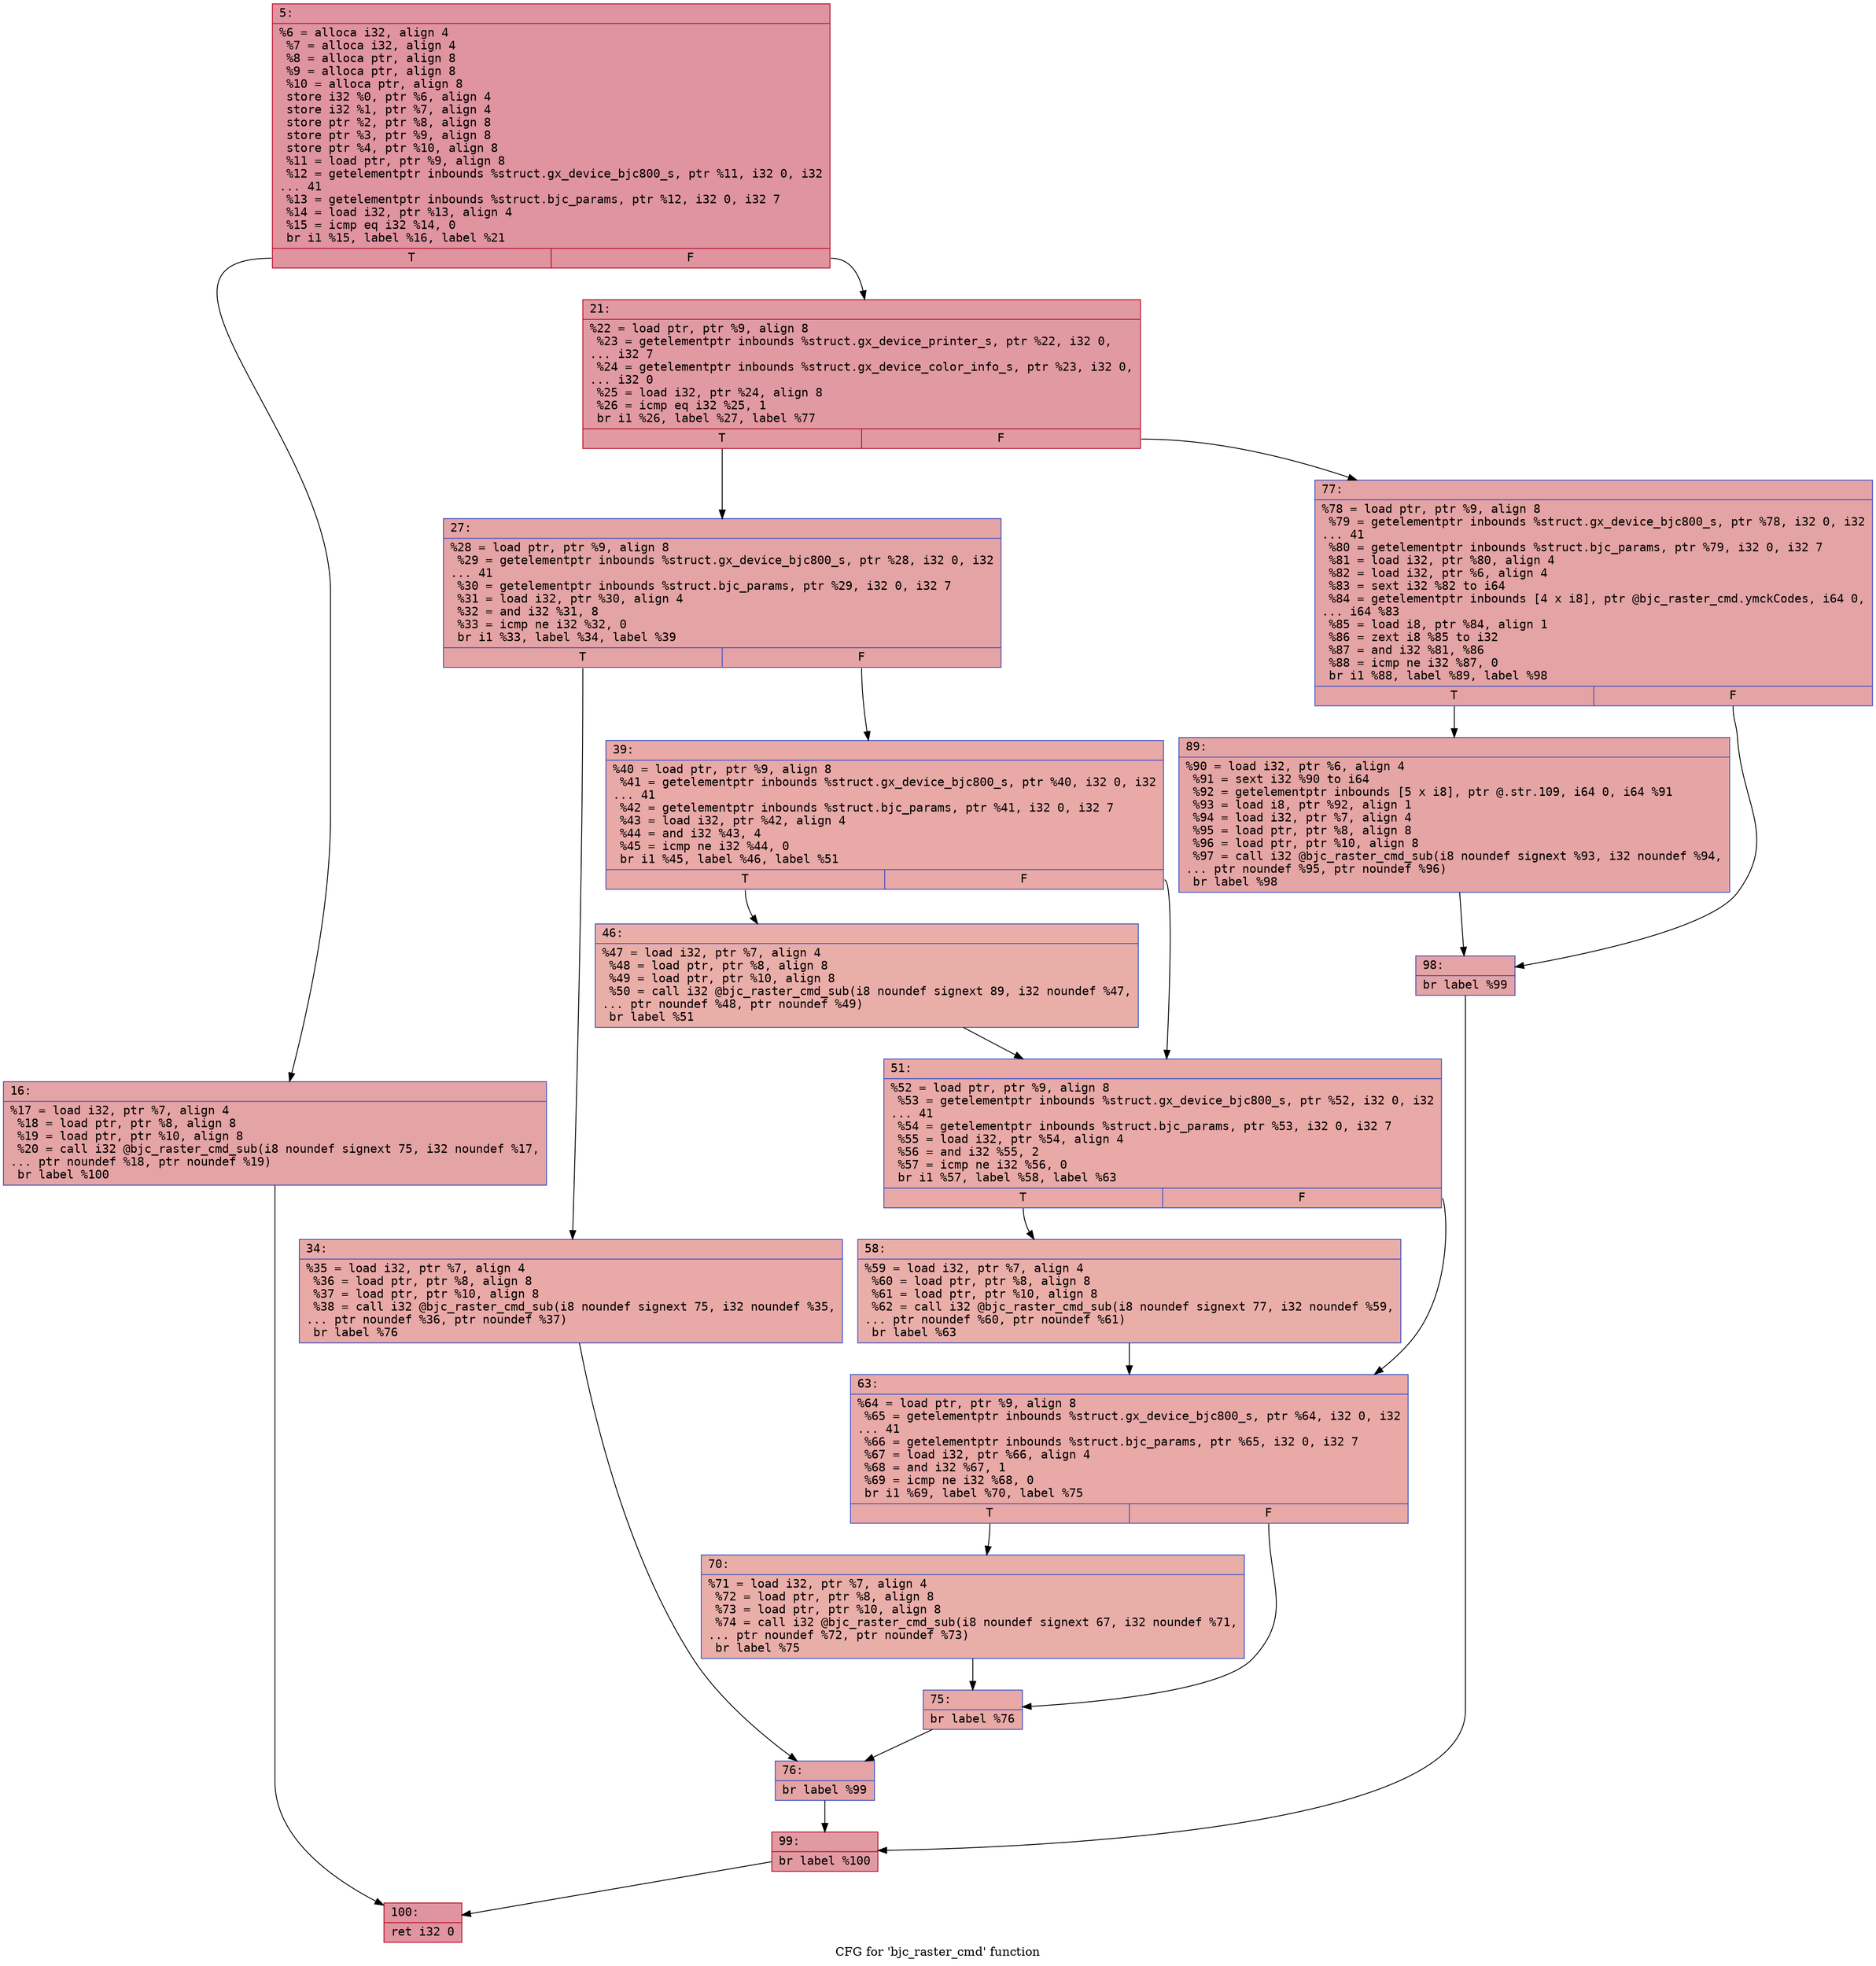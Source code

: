digraph "CFG for 'bjc_raster_cmd' function" {
	label="CFG for 'bjc_raster_cmd' function";

	Node0x60000152ecb0 [shape=record,color="#b70d28ff", style=filled, fillcolor="#b70d2870" fontname="Courier",label="{5:\l|  %6 = alloca i32, align 4\l  %7 = alloca i32, align 4\l  %8 = alloca ptr, align 8\l  %9 = alloca ptr, align 8\l  %10 = alloca ptr, align 8\l  store i32 %0, ptr %6, align 4\l  store i32 %1, ptr %7, align 4\l  store ptr %2, ptr %8, align 8\l  store ptr %3, ptr %9, align 8\l  store ptr %4, ptr %10, align 8\l  %11 = load ptr, ptr %9, align 8\l  %12 = getelementptr inbounds %struct.gx_device_bjc800_s, ptr %11, i32 0, i32\l... 41\l  %13 = getelementptr inbounds %struct.bjc_params, ptr %12, i32 0, i32 7\l  %14 = load i32, ptr %13, align 4\l  %15 = icmp eq i32 %14, 0\l  br i1 %15, label %16, label %21\l|{<s0>T|<s1>F}}"];
	Node0x60000152ecb0:s0 -> Node0x60000152ed50[tooltip="5 -> 16\nProbability 37.50%" ];
	Node0x60000152ecb0:s1 -> Node0x60000152eda0[tooltip="5 -> 21\nProbability 62.50%" ];
	Node0x60000152ed50 [shape=record,color="#3d50c3ff", style=filled, fillcolor="#c32e3170" fontname="Courier",label="{16:\l|  %17 = load i32, ptr %7, align 4\l  %18 = load ptr, ptr %8, align 8\l  %19 = load ptr, ptr %10, align 8\l  %20 = call i32 @bjc_raster_cmd_sub(i8 noundef signext 75, i32 noundef %17,\l... ptr noundef %18, ptr noundef %19)\l  br label %100\l}"];
	Node0x60000152ed50 -> Node0x60000152f250[tooltip="16 -> 100\nProbability 100.00%" ];
	Node0x60000152eda0 [shape=record,color="#b70d28ff", style=filled, fillcolor="#bb1b2c70" fontname="Courier",label="{21:\l|  %22 = load ptr, ptr %9, align 8\l  %23 = getelementptr inbounds %struct.gx_device_printer_s, ptr %22, i32 0,\l... i32 7\l  %24 = getelementptr inbounds %struct.gx_device_color_info_s, ptr %23, i32 0,\l... i32 0\l  %25 = load i32, ptr %24, align 8\l  %26 = icmp eq i32 %25, 1\l  br i1 %26, label %27, label %77\l|{<s0>T|<s1>F}}"];
	Node0x60000152eda0:s0 -> Node0x60000152edf0[tooltip="21 -> 27\nProbability 50.00%" ];
	Node0x60000152eda0:s1 -> Node0x60000152f110[tooltip="21 -> 77\nProbability 50.00%" ];
	Node0x60000152edf0 [shape=record,color="#3d50c3ff", style=filled, fillcolor="#c32e3170" fontname="Courier",label="{27:\l|  %28 = load ptr, ptr %9, align 8\l  %29 = getelementptr inbounds %struct.gx_device_bjc800_s, ptr %28, i32 0, i32\l... 41\l  %30 = getelementptr inbounds %struct.bjc_params, ptr %29, i32 0, i32 7\l  %31 = load i32, ptr %30, align 4\l  %32 = and i32 %31, 8\l  %33 = icmp ne i32 %32, 0\l  br i1 %33, label %34, label %39\l|{<s0>T|<s1>F}}"];
	Node0x60000152edf0:s0 -> Node0x60000152ee40[tooltip="27 -> 34\nProbability 50.00%" ];
	Node0x60000152edf0:s1 -> Node0x60000152ee90[tooltip="27 -> 39\nProbability 50.00%" ];
	Node0x60000152ee40 [shape=record,color="#3d50c3ff", style=filled, fillcolor="#ca3b3770" fontname="Courier",label="{34:\l|  %35 = load i32, ptr %7, align 4\l  %36 = load ptr, ptr %8, align 8\l  %37 = load ptr, ptr %10, align 8\l  %38 = call i32 @bjc_raster_cmd_sub(i8 noundef signext 75, i32 noundef %35,\l... ptr noundef %36, ptr noundef %37)\l  br label %76\l}"];
	Node0x60000152ee40 -> Node0x60000152f0c0[tooltip="34 -> 76\nProbability 100.00%" ];
	Node0x60000152ee90 [shape=record,color="#3d50c3ff", style=filled, fillcolor="#ca3b3770" fontname="Courier",label="{39:\l|  %40 = load ptr, ptr %9, align 8\l  %41 = getelementptr inbounds %struct.gx_device_bjc800_s, ptr %40, i32 0, i32\l... 41\l  %42 = getelementptr inbounds %struct.bjc_params, ptr %41, i32 0, i32 7\l  %43 = load i32, ptr %42, align 4\l  %44 = and i32 %43, 4\l  %45 = icmp ne i32 %44, 0\l  br i1 %45, label %46, label %51\l|{<s0>T|<s1>F}}"];
	Node0x60000152ee90:s0 -> Node0x60000152eee0[tooltip="39 -> 46\nProbability 50.00%" ];
	Node0x60000152ee90:s1 -> Node0x60000152ef30[tooltip="39 -> 51\nProbability 50.00%" ];
	Node0x60000152eee0 [shape=record,color="#3d50c3ff", style=filled, fillcolor="#d0473d70" fontname="Courier",label="{46:\l|  %47 = load i32, ptr %7, align 4\l  %48 = load ptr, ptr %8, align 8\l  %49 = load ptr, ptr %10, align 8\l  %50 = call i32 @bjc_raster_cmd_sub(i8 noundef signext 89, i32 noundef %47,\l... ptr noundef %48, ptr noundef %49)\l  br label %51\l}"];
	Node0x60000152eee0 -> Node0x60000152ef30[tooltip="46 -> 51\nProbability 100.00%" ];
	Node0x60000152ef30 [shape=record,color="#3d50c3ff", style=filled, fillcolor="#ca3b3770" fontname="Courier",label="{51:\l|  %52 = load ptr, ptr %9, align 8\l  %53 = getelementptr inbounds %struct.gx_device_bjc800_s, ptr %52, i32 0, i32\l... 41\l  %54 = getelementptr inbounds %struct.bjc_params, ptr %53, i32 0, i32 7\l  %55 = load i32, ptr %54, align 4\l  %56 = and i32 %55, 2\l  %57 = icmp ne i32 %56, 0\l  br i1 %57, label %58, label %63\l|{<s0>T|<s1>F}}"];
	Node0x60000152ef30:s0 -> Node0x60000152ef80[tooltip="51 -> 58\nProbability 50.00%" ];
	Node0x60000152ef30:s1 -> Node0x60000152efd0[tooltip="51 -> 63\nProbability 50.00%" ];
	Node0x60000152ef80 [shape=record,color="#3d50c3ff", style=filled, fillcolor="#d0473d70" fontname="Courier",label="{58:\l|  %59 = load i32, ptr %7, align 4\l  %60 = load ptr, ptr %8, align 8\l  %61 = load ptr, ptr %10, align 8\l  %62 = call i32 @bjc_raster_cmd_sub(i8 noundef signext 77, i32 noundef %59,\l... ptr noundef %60, ptr noundef %61)\l  br label %63\l}"];
	Node0x60000152ef80 -> Node0x60000152efd0[tooltip="58 -> 63\nProbability 100.00%" ];
	Node0x60000152efd0 [shape=record,color="#3d50c3ff", style=filled, fillcolor="#ca3b3770" fontname="Courier",label="{63:\l|  %64 = load ptr, ptr %9, align 8\l  %65 = getelementptr inbounds %struct.gx_device_bjc800_s, ptr %64, i32 0, i32\l... 41\l  %66 = getelementptr inbounds %struct.bjc_params, ptr %65, i32 0, i32 7\l  %67 = load i32, ptr %66, align 4\l  %68 = and i32 %67, 1\l  %69 = icmp ne i32 %68, 0\l  br i1 %69, label %70, label %75\l|{<s0>T|<s1>F}}"];
	Node0x60000152efd0:s0 -> Node0x60000152f020[tooltip="63 -> 70\nProbability 50.00%" ];
	Node0x60000152efd0:s1 -> Node0x60000152f070[tooltip="63 -> 75\nProbability 50.00%" ];
	Node0x60000152f020 [shape=record,color="#3d50c3ff", style=filled, fillcolor="#d0473d70" fontname="Courier",label="{70:\l|  %71 = load i32, ptr %7, align 4\l  %72 = load ptr, ptr %8, align 8\l  %73 = load ptr, ptr %10, align 8\l  %74 = call i32 @bjc_raster_cmd_sub(i8 noundef signext 67, i32 noundef %71,\l... ptr noundef %72, ptr noundef %73)\l  br label %75\l}"];
	Node0x60000152f020 -> Node0x60000152f070[tooltip="70 -> 75\nProbability 100.00%" ];
	Node0x60000152f070 [shape=record,color="#3d50c3ff", style=filled, fillcolor="#ca3b3770" fontname="Courier",label="{75:\l|  br label %76\l}"];
	Node0x60000152f070 -> Node0x60000152f0c0[tooltip="75 -> 76\nProbability 100.00%" ];
	Node0x60000152f0c0 [shape=record,color="#3d50c3ff", style=filled, fillcolor="#c32e3170" fontname="Courier",label="{76:\l|  br label %99\l}"];
	Node0x60000152f0c0 -> Node0x60000152f200[tooltip="76 -> 99\nProbability 100.00%" ];
	Node0x60000152f110 [shape=record,color="#3d50c3ff", style=filled, fillcolor="#c32e3170" fontname="Courier",label="{77:\l|  %78 = load ptr, ptr %9, align 8\l  %79 = getelementptr inbounds %struct.gx_device_bjc800_s, ptr %78, i32 0, i32\l... 41\l  %80 = getelementptr inbounds %struct.bjc_params, ptr %79, i32 0, i32 7\l  %81 = load i32, ptr %80, align 4\l  %82 = load i32, ptr %6, align 4\l  %83 = sext i32 %82 to i64\l  %84 = getelementptr inbounds [4 x i8], ptr @bjc_raster_cmd.ymckCodes, i64 0,\l... i64 %83\l  %85 = load i8, ptr %84, align 1\l  %86 = zext i8 %85 to i32\l  %87 = and i32 %81, %86\l  %88 = icmp ne i32 %87, 0\l  br i1 %88, label %89, label %98\l|{<s0>T|<s1>F}}"];
	Node0x60000152f110:s0 -> Node0x60000152f160[tooltip="77 -> 89\nProbability 62.50%" ];
	Node0x60000152f110:s1 -> Node0x60000152f1b0[tooltip="77 -> 98\nProbability 37.50%" ];
	Node0x60000152f160 [shape=record,color="#3d50c3ff", style=filled, fillcolor="#c5333470" fontname="Courier",label="{89:\l|  %90 = load i32, ptr %6, align 4\l  %91 = sext i32 %90 to i64\l  %92 = getelementptr inbounds [5 x i8], ptr @.str.109, i64 0, i64 %91\l  %93 = load i8, ptr %92, align 1\l  %94 = load i32, ptr %7, align 4\l  %95 = load ptr, ptr %8, align 8\l  %96 = load ptr, ptr %10, align 8\l  %97 = call i32 @bjc_raster_cmd_sub(i8 noundef signext %93, i32 noundef %94,\l... ptr noundef %95, ptr noundef %96)\l  br label %98\l}"];
	Node0x60000152f160 -> Node0x60000152f1b0[tooltip="89 -> 98\nProbability 100.00%" ];
	Node0x60000152f1b0 [shape=record,color="#3d50c3ff", style=filled, fillcolor="#c32e3170" fontname="Courier",label="{98:\l|  br label %99\l}"];
	Node0x60000152f1b0 -> Node0x60000152f200[tooltip="98 -> 99\nProbability 100.00%" ];
	Node0x60000152f200 [shape=record,color="#b70d28ff", style=filled, fillcolor="#bb1b2c70" fontname="Courier",label="{99:\l|  br label %100\l}"];
	Node0x60000152f200 -> Node0x60000152f250[tooltip="99 -> 100\nProbability 100.00%" ];
	Node0x60000152f250 [shape=record,color="#b70d28ff", style=filled, fillcolor="#b70d2870" fontname="Courier",label="{100:\l|  ret i32 0\l}"];
}
